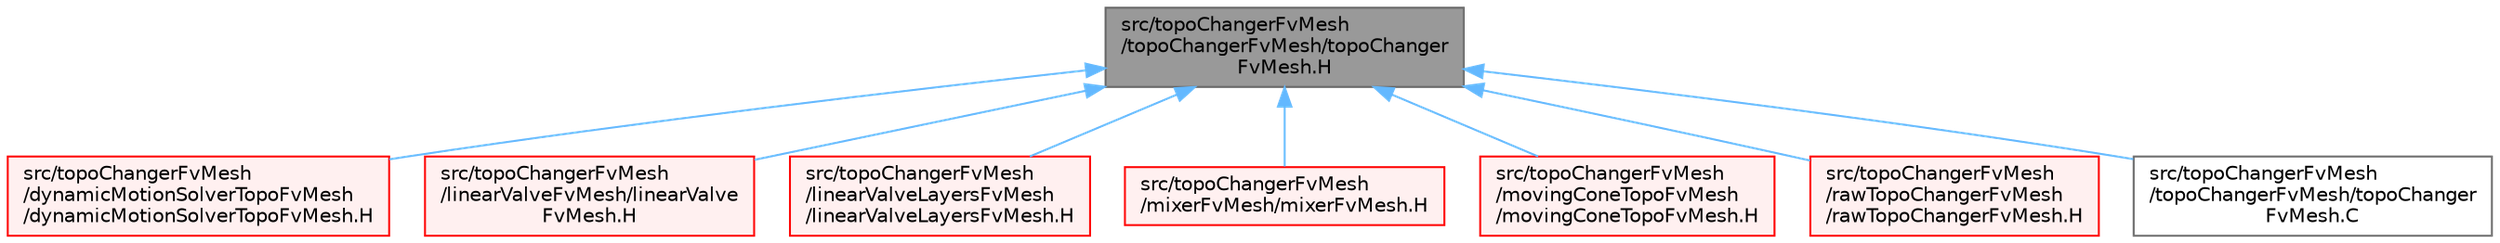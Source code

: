 digraph "src/topoChangerFvMesh/topoChangerFvMesh/topoChangerFvMesh.H"
{
 // LATEX_PDF_SIZE
  bgcolor="transparent";
  edge [fontname=Helvetica,fontsize=10,labelfontname=Helvetica,labelfontsize=10];
  node [fontname=Helvetica,fontsize=10,shape=box,height=0.2,width=0.4];
  Node1 [id="Node000001",label="src/topoChangerFvMesh\l/topoChangerFvMesh/topoChanger\lFvMesh.H",height=0.2,width=0.4,color="gray40", fillcolor="grey60", style="filled", fontcolor="black",tooltip=" "];
  Node1 -> Node2 [id="edge1_Node000001_Node000002",dir="back",color="steelblue1",style="solid",tooltip=" "];
  Node2 [id="Node000002",label="src/topoChangerFvMesh\l/dynamicMotionSolverTopoFvMesh\l/dynamicMotionSolverTopoFvMesh.H",height=0.2,width=0.4,color="red", fillcolor="#FFF0F0", style="filled",URL="$dynamicMotionSolverTopoFvMesh_8H.html",tooltip=" "];
  Node1 -> Node4 [id="edge2_Node000001_Node000004",dir="back",color="steelblue1",style="solid",tooltip=" "];
  Node4 [id="Node000004",label="src/topoChangerFvMesh\l/linearValveFvMesh/linearValve\lFvMesh.H",height=0.2,width=0.4,color="red", fillcolor="#FFF0F0", style="filled",URL="$linearValveFvMesh_8H.html",tooltip=" "];
  Node1 -> Node6 [id="edge3_Node000001_Node000006",dir="back",color="steelblue1",style="solid",tooltip=" "];
  Node6 [id="Node000006",label="src/topoChangerFvMesh\l/linearValveLayersFvMesh\l/linearValveLayersFvMesh.H",height=0.2,width=0.4,color="red", fillcolor="#FFF0F0", style="filled",URL="$linearValveLayersFvMesh_8H.html",tooltip=" "];
  Node1 -> Node8 [id="edge4_Node000001_Node000008",dir="back",color="steelblue1",style="solid",tooltip=" "];
  Node8 [id="Node000008",label="src/topoChangerFvMesh\l/mixerFvMesh/mixerFvMesh.H",height=0.2,width=0.4,color="red", fillcolor="#FFF0F0", style="filled",URL="$mixerFvMesh_8H.html",tooltip=" "];
  Node1 -> Node10 [id="edge5_Node000001_Node000010",dir="back",color="steelblue1",style="solid",tooltip=" "];
  Node10 [id="Node000010",label="src/topoChangerFvMesh\l/movingConeTopoFvMesh\l/movingConeTopoFvMesh.H",height=0.2,width=0.4,color="red", fillcolor="#FFF0F0", style="filled",URL="$movingConeTopoFvMesh_8H.html",tooltip=" "];
  Node1 -> Node12 [id="edge6_Node000001_Node000012",dir="back",color="steelblue1",style="solid",tooltip=" "];
  Node12 [id="Node000012",label="src/topoChangerFvMesh\l/rawTopoChangerFvMesh\l/rawTopoChangerFvMesh.H",height=0.2,width=0.4,color="red", fillcolor="#FFF0F0", style="filled",URL="$rawTopoChangerFvMesh_8H.html",tooltip=" "];
  Node1 -> Node15 [id="edge7_Node000001_Node000015",dir="back",color="steelblue1",style="solid",tooltip=" "];
  Node15 [id="Node000015",label="src/topoChangerFvMesh\l/topoChangerFvMesh/topoChanger\lFvMesh.C",height=0.2,width=0.4,color="grey40", fillcolor="white", style="filled",URL="$topoChangerFvMesh_8C.html",tooltip=" "];
}
